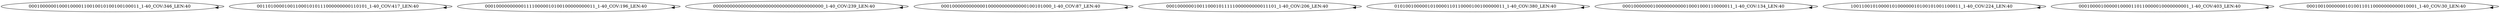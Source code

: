 digraph G {
    "0001000000100010000110010010100100100011_1-40_COV:346_LEN:40" -> "0001000000100010000110010010100100100011_1-40_COV:346_LEN:40";
    "0011010000100110001010111000000000110101_1-40_COV:417_LEN:40" -> "0011010000100110001010111000000000110101_1-40_COV:417_LEN:40";
    "0001000000000011110000010100100000000011_1-40_COV:196_LEN:40" -> "0001000000000011110000010100100000000011_1-40_COV:196_LEN:40";
    "0000000000000000000000000000000000000000_1-40_COV:239_LEN:40" -> "0000000000000000000000000000000000000000_1-40_COV:239_LEN:40";
    "0001000000000000100000000000000100101000_1-40_COV:87_LEN:40" -> "0001000000000000100000000000000100101000_1-40_COV:87_LEN:40";
    "0001000000100110001011111000000000011101_1-40_COV:206_LEN:40" -> "0001000000100110001011111000000000011101_1-40_COV:206_LEN:40";
    "0101001000001010000110110000100100000011_1-40_COV:380_LEN:40" -> "0101001000001010000110110000100100000011_1-40_COV:380_LEN:40";
    "0001000000010000000000010001000110000011_1-40_COV:134_LEN:40" -> "0001000000010000000000010001000110000011_1-40_COV:134_LEN:40";
    "1001100101000010100000010100101001100011_1-40_COV:224_LEN:40" -> "1001100101000010100000010100101001100011_1-40_COV:224_LEN:40";
    "0001000010000010000110110000010000000001_1-40_COV:403_LEN:40" -> "0001000010000010000110110000010000000001_1-40_COV:403_LEN:40";
    "0001001000000010100110110000000000010001_1-40_COV:30_LEN:40" -> "0001001000000010100110110000000000010001_1-40_COV:30_LEN:40";
}
